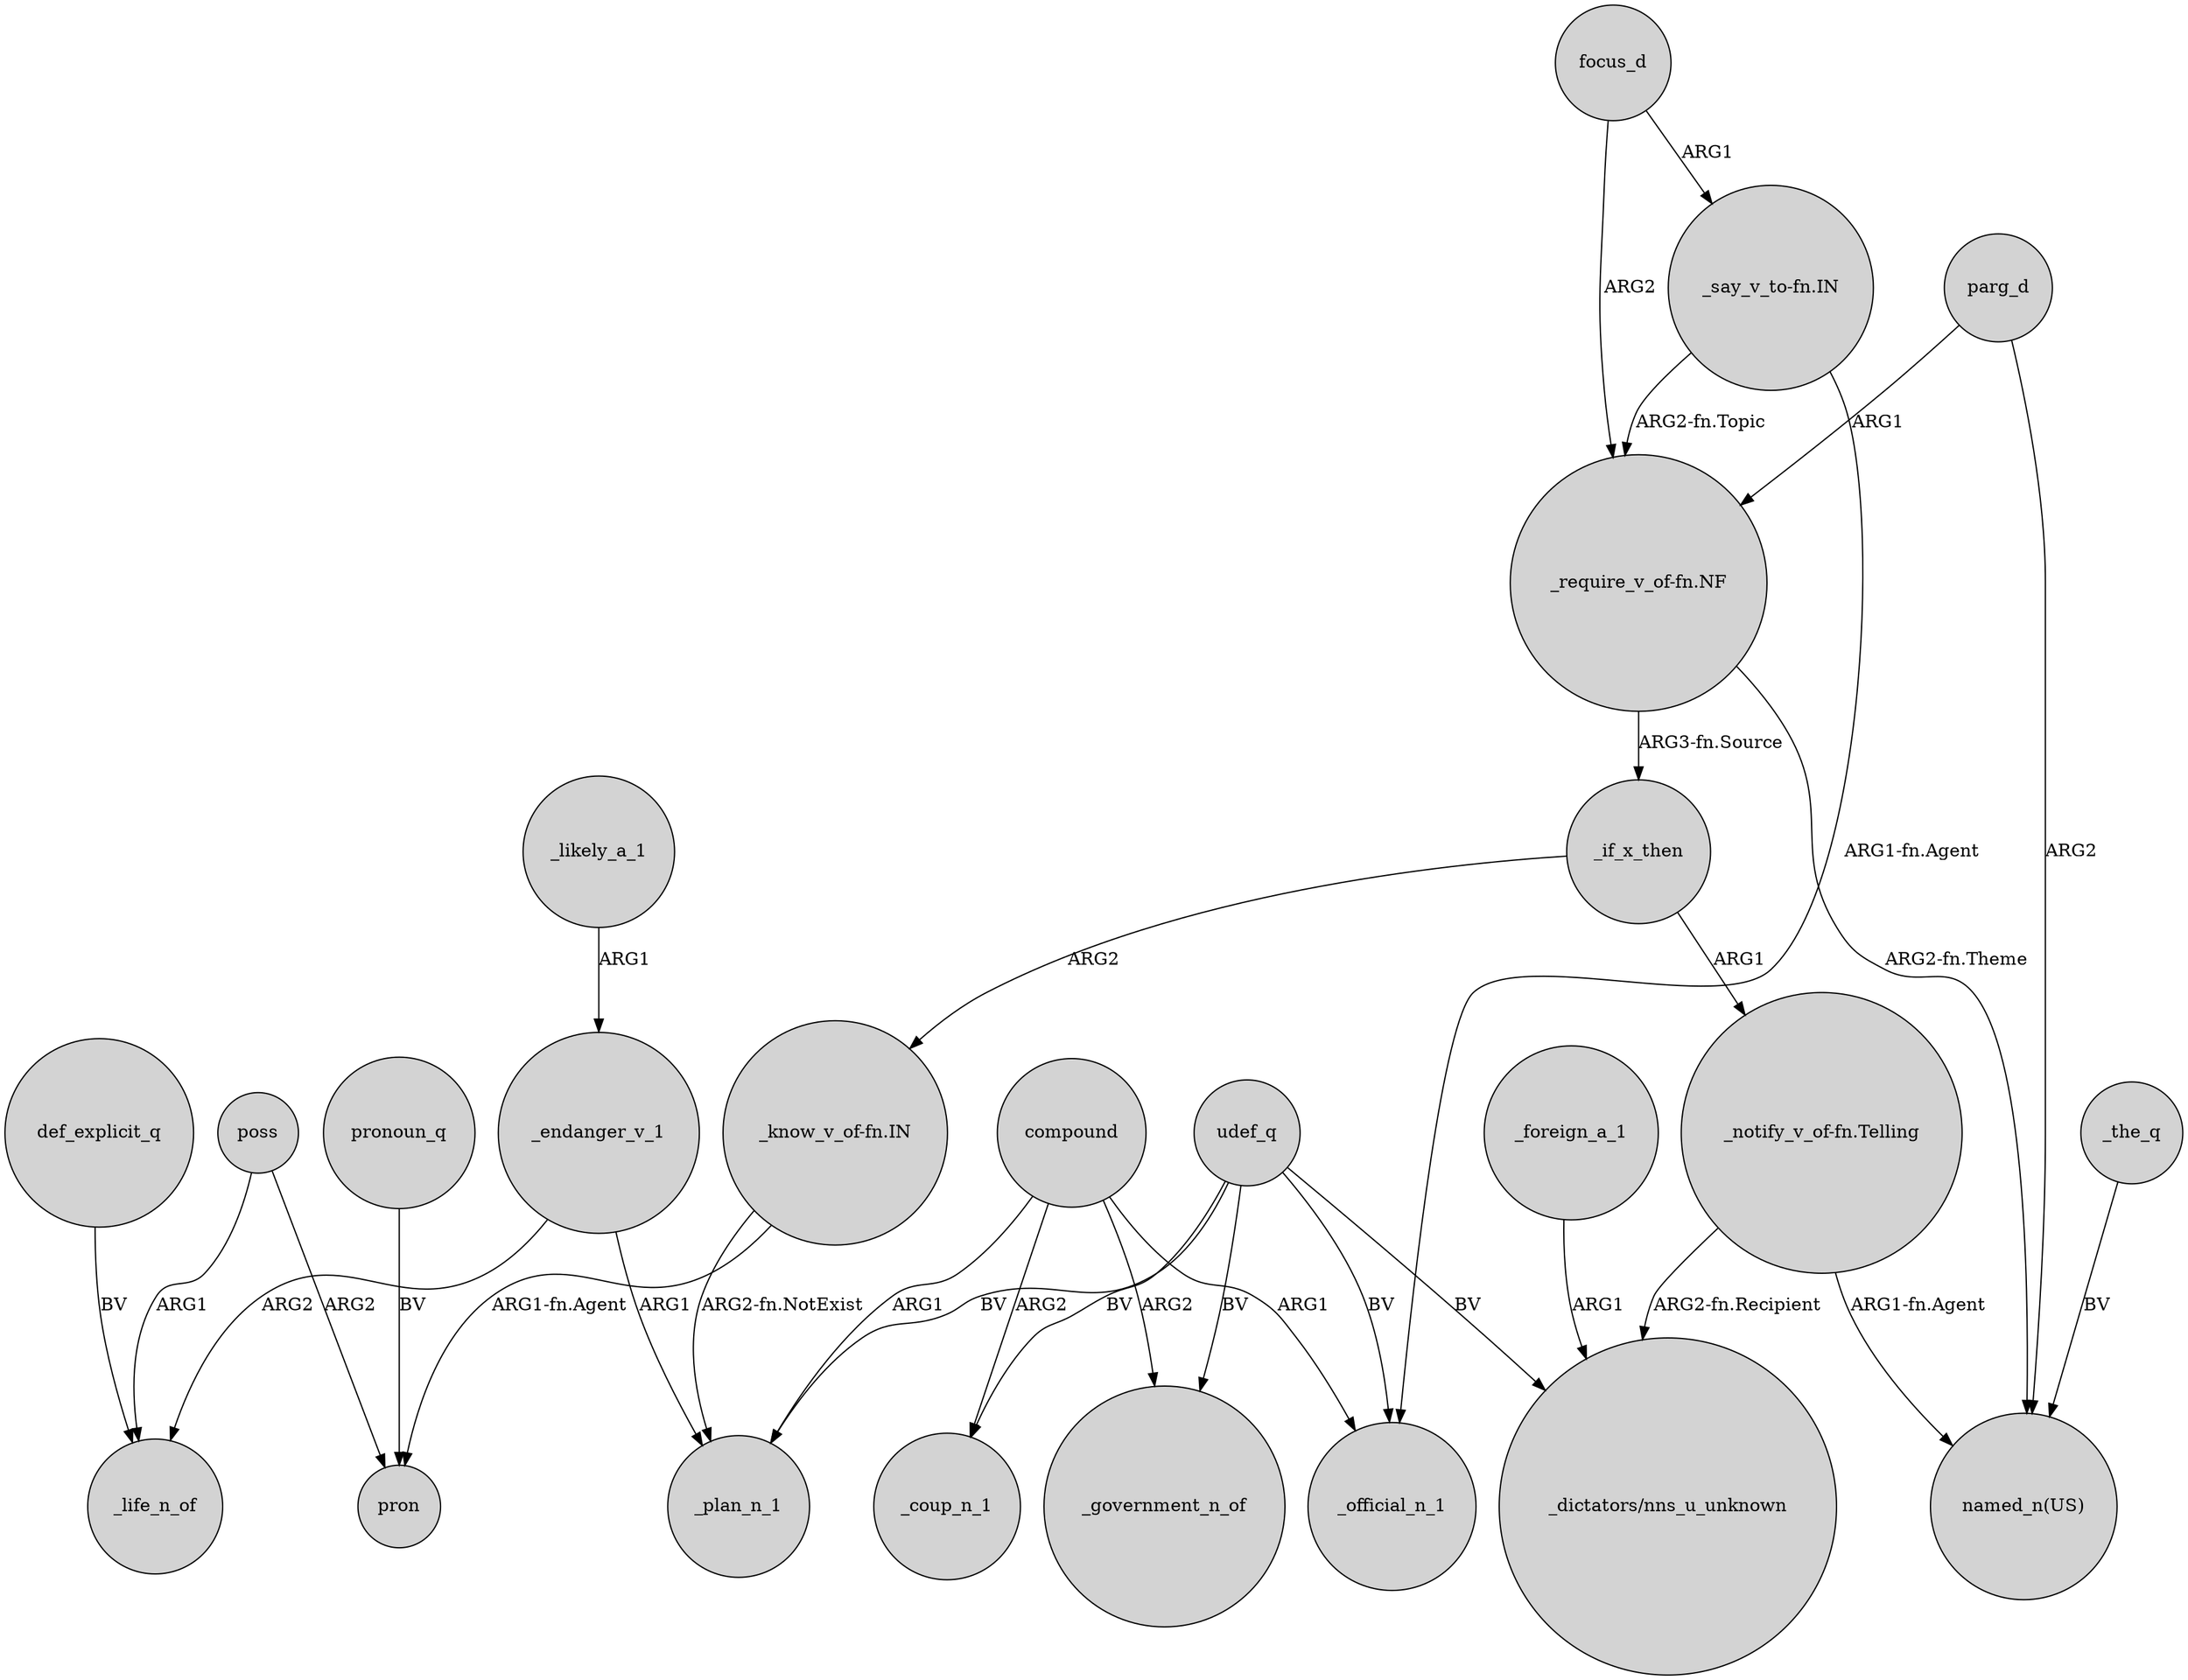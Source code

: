 digraph {
	node [shape=circle style=filled]
	def_explicit_q -> _life_n_of [label=BV]
	compound -> _coup_n_1 [label=ARG2]
	poss -> pron [label=ARG2]
	"_require_v_of-fn.NF" -> "named_n(US)" [label="ARG2-fn.Theme"]
	compound -> _government_n_of [label=ARG2]
	udef_q -> _government_n_of [label=BV]
	"_say_v_to-fn.IN" -> _official_n_1 [label="ARG1-fn.Agent"]
	udef_q -> _coup_n_1 [label=BV]
	compound -> _plan_n_1 [label=ARG1]
	_foreign_a_1 -> "_dictators/nns_u_unknown" [label=ARG1]
	_the_q -> "named_n(US)" [label=BV]
	udef_q -> "_dictators/nns_u_unknown" [label=BV]
	_likely_a_1 -> _endanger_v_1 [label=ARG1]
	poss -> _life_n_of [label=ARG1]
	pronoun_q -> pron [label=BV]
	_endanger_v_1 -> _plan_n_1 [label=ARG1]
	"_know_v_of-fn.IN" -> pron [label="ARG1-fn.Agent"]
	focus_d -> "_require_v_of-fn.NF" [label=ARG2]
	_if_x_then -> "_know_v_of-fn.IN" [label=ARG2]
	"_notify_v_of-fn.Telling" -> "_dictators/nns_u_unknown" [label="ARG2-fn.Recipient"]
	udef_q -> _official_n_1 [label=BV]
	"_say_v_to-fn.IN" -> "_require_v_of-fn.NF" [label="ARG2-fn.Topic"]
	udef_q -> _plan_n_1 [label=BV]
	_endanger_v_1 -> _life_n_of [label=ARG2]
	parg_d -> "_require_v_of-fn.NF" [label=ARG1]
	"_know_v_of-fn.IN" -> _plan_n_1 [label="ARG2-fn.NotExist"]
	compound -> _official_n_1 [label=ARG1]
	_if_x_then -> "_notify_v_of-fn.Telling" [label=ARG1]
	parg_d -> "named_n(US)" [label=ARG2]
	"_notify_v_of-fn.Telling" -> "named_n(US)" [label="ARG1-fn.Agent"]
	focus_d -> "_say_v_to-fn.IN" [label=ARG1]
	"_require_v_of-fn.NF" -> _if_x_then [label="ARG3-fn.Source"]
}
